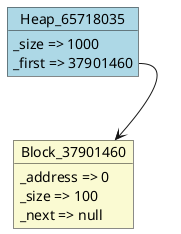 @startuml object
object Heap_65718035#LightBlue {
  _size => 1000
  _first => 37901460
}
object Block_37901460#LightGoldenRodYellow {
  _address => 0
  _size => 100
  _next => null
}
Heap_65718035::_first --> Block_37901460
@enduml
